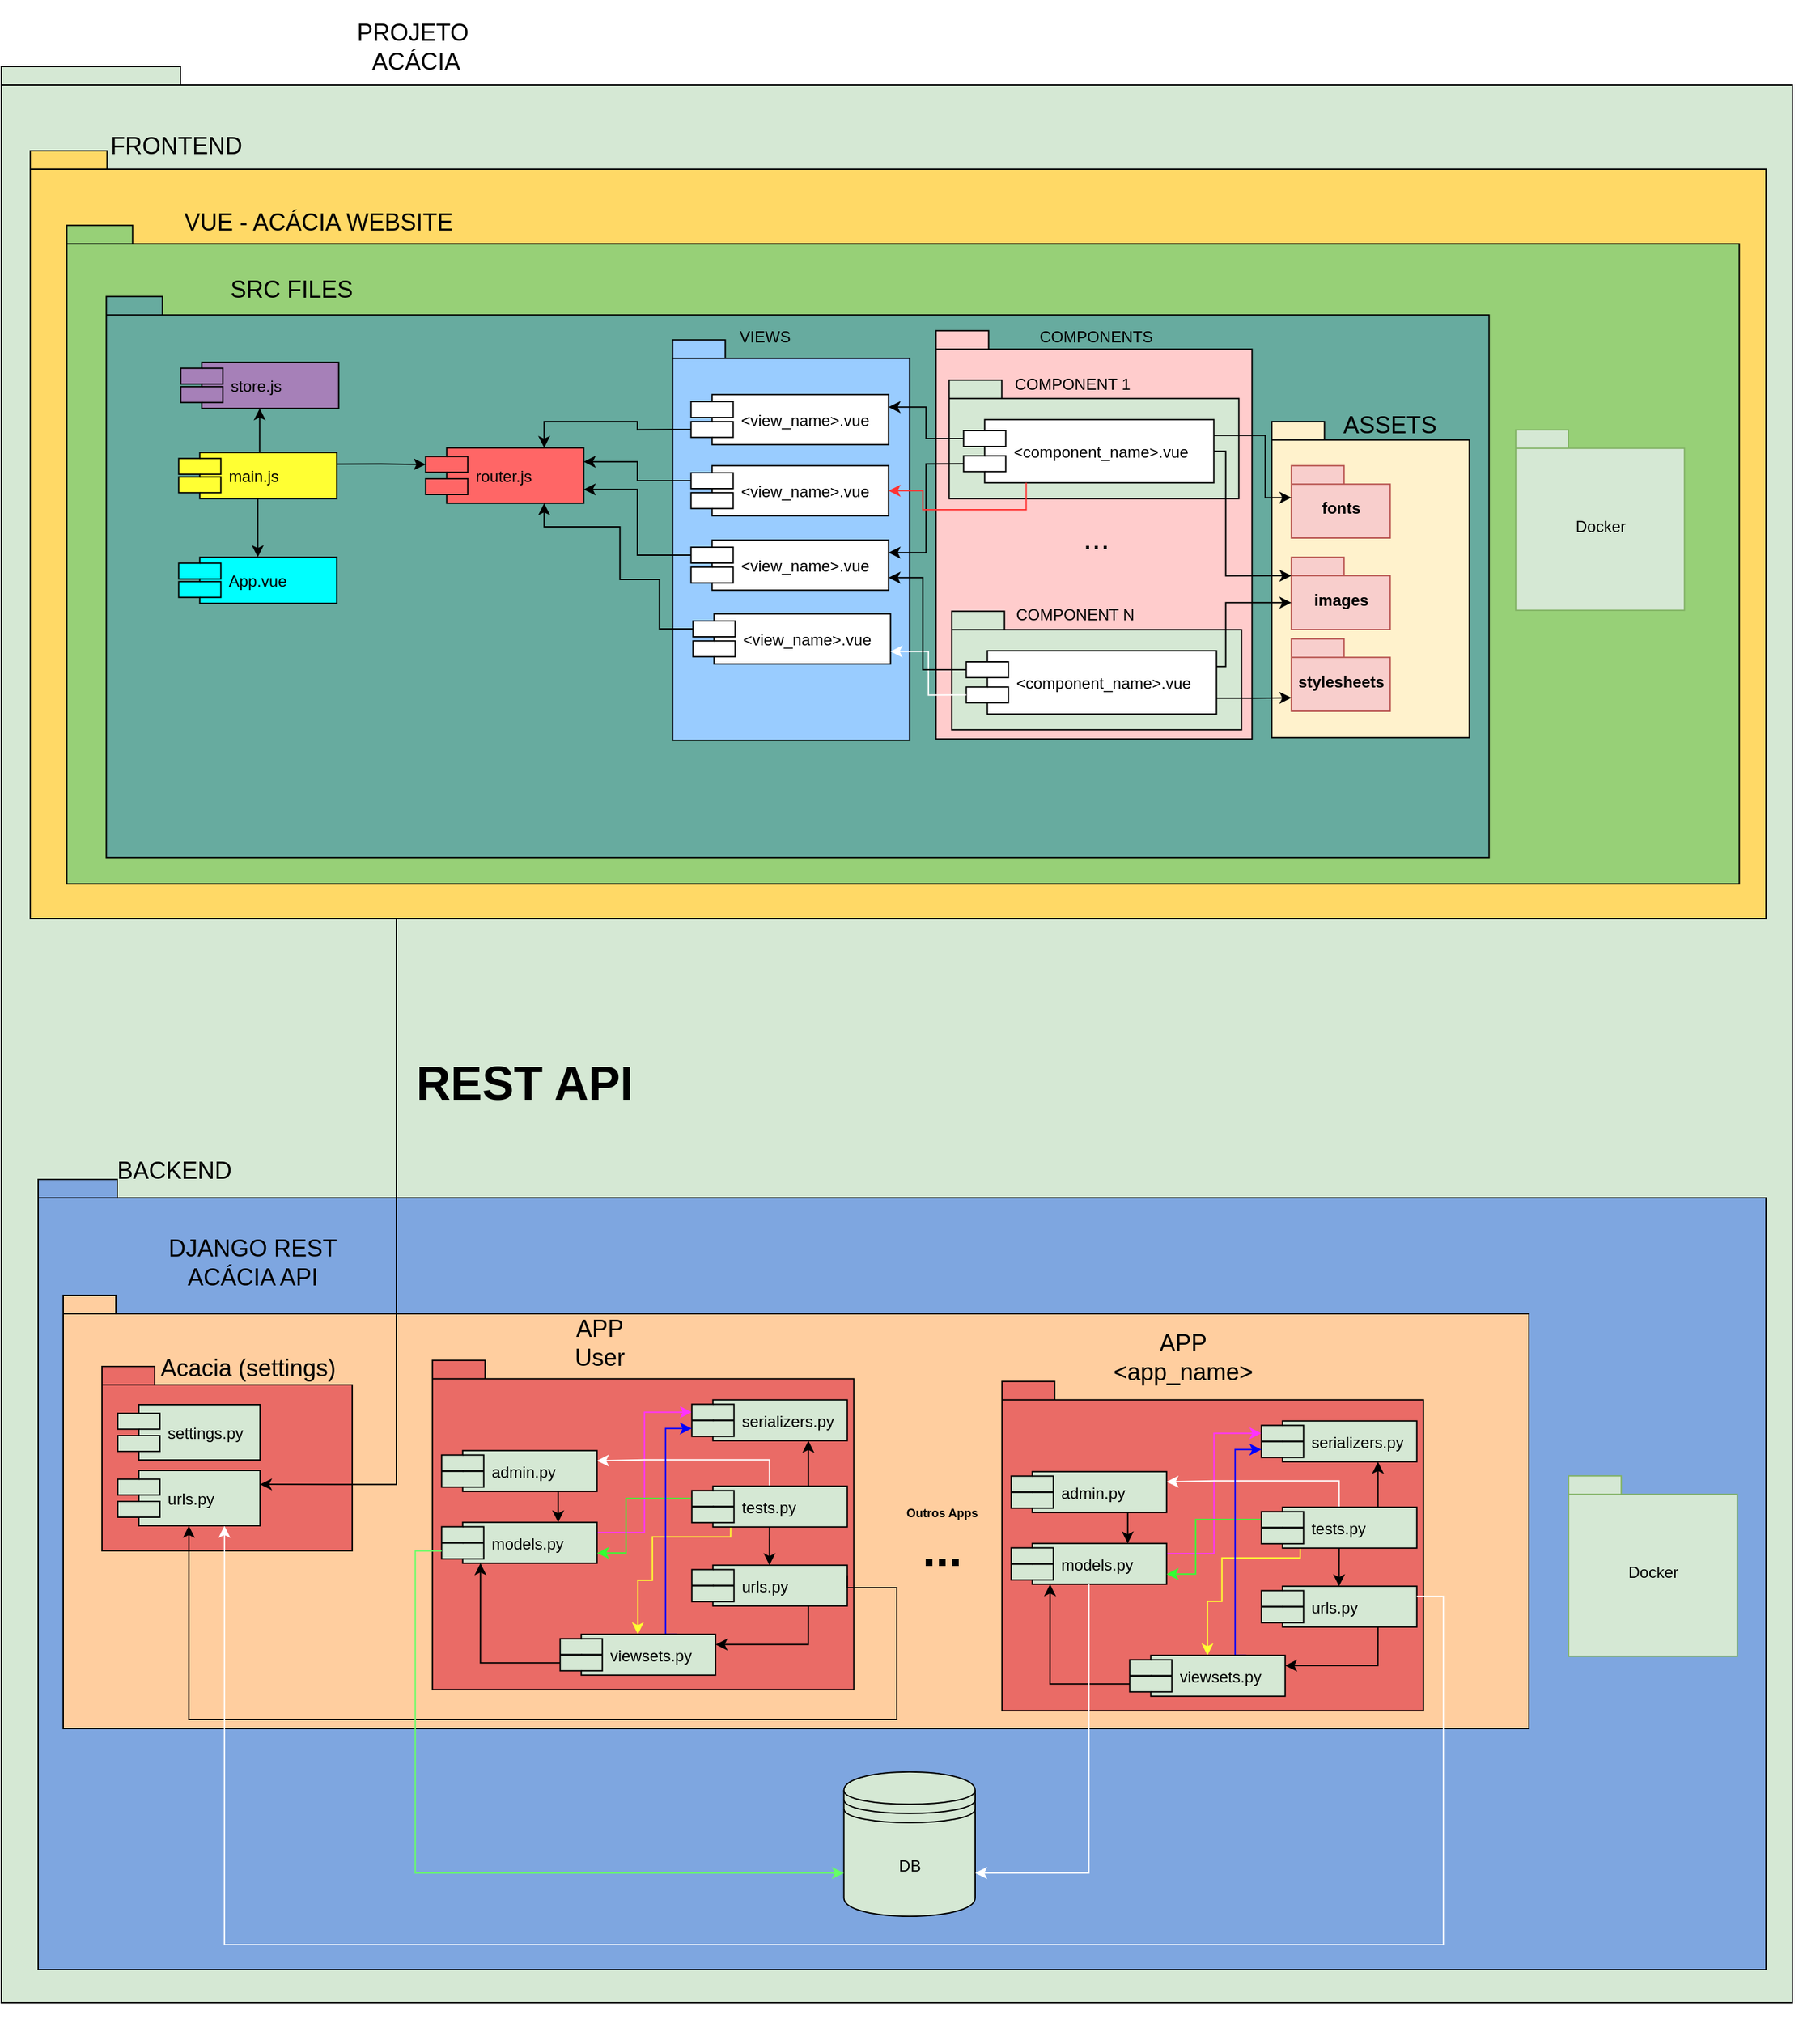 <mxfile version="12.0.0" type="device" pages="1"><diagram id="HRuJdJOdoBdJBZdYoGy8" name="Page-1"><mxGraphModel dx="2003" dy="2182" grid="1" gridSize="10" guides="1" tooltips="1" connect="1" arrows="1" fold="1" page="1" pageScale="1" pageWidth="827" pageHeight="1169" math="0" shadow="0"><root><mxCell id="0"/><mxCell id="1" parent="0"/><mxCell id="CIEPvlfKTb7pNAukQdLe-4" value="&lt;font style=&quot;font-size: 18px&quot;&gt;PROJETO&amp;nbsp;&lt;br&gt;ACÁCIA&lt;/font&gt;" style="text;html=1;strokeColor=none;fillColor=none;align=center;verticalAlign=middle;whiteSpace=wrap;rounded=0;" parent="1" vertex="1"><mxGeometry x="1220" y="-230" width="450" height="71" as="geometry"/></mxCell><mxCell id="tcmXhVxg-IFtvan1aEci-139" value="" style="group" vertex="1" connectable="0" parent="1"><mxGeometry x="1150" y="-170" width="1360" height="1475" as="geometry"/></mxCell><mxCell id="YQ7HklwUuAvBnjh6pDuX-89" value="" style="group" parent="tcmXhVxg-IFtvan1aEci-139" vertex="1" connectable="0"><mxGeometry x="-20" y="-14.5" width="1360" height="1475" as="geometry"/></mxCell><mxCell id="CIEPvlfKTb7pNAukQdLe-1" value="" style="shape=folder;fontStyle=1;spacingTop=10;tabWidth=40;tabHeight=14;tabPosition=left;html=1;fillColor=#D5E8D4;" parent="YQ7HklwUuAvBnjh6pDuX-89" vertex="1"><mxGeometry y="5" width="1360" height="1470" as="geometry"/></mxCell><mxCell id="mwDFwHri5cKOOOB_YLh0-17" value="" style="shape=folder;fontStyle=1;spacingTop=10;tabWidth=40;tabHeight=14;tabPosition=left;html=1;fillColor=#7EA6E0;" parent="YQ7HklwUuAvBnjh6pDuX-89" vertex="1"><mxGeometry x="28" y="850" width="1312" height="600" as="geometry"/></mxCell><mxCell id="mwDFwHri5cKOOOB_YLh0-10" value="" style="shape=folder;fontStyle=1;spacingTop=10;tabWidth=40;tabHeight=14;tabPosition=left;html=1;fillColor=#FFD966;" parent="YQ7HklwUuAvBnjh6pDuX-89" vertex="1"><mxGeometry x="22" y="69" width="1318" height="583" as="geometry"/></mxCell><mxCell id="mwDFwHri5cKOOOB_YLh0-9" value="" style="group" parent="YQ7HklwUuAvBnjh6pDuX-89" vertex="1" connectable="0"><mxGeometry x="89.727" y="125.567" width="1230" height="500" as="geometry"/></mxCell><mxCell id="CIEPvlfKTb7pNAukQdLe-59" value="" style="shape=folder;fontStyle=1;spacingTop=10;tabWidth=40;tabHeight=14;tabPosition=left;html=1;fillColor=#97D077;" parent="mwDFwHri5cKOOOB_YLh0-9" vertex="1"><mxGeometry x="-40" width="1270" height="500" as="geometry"/></mxCell><mxCell id="CIEPvlfKTb7pNAukQdLe-63" value="" style="shape=folder;fontStyle=1;spacingTop=10;tabWidth=40;tabHeight=14;tabPosition=left;html=1;fillColor=#67AB9F;" parent="mwDFwHri5cKOOOB_YLh0-9" vertex="1"><mxGeometry x="-10" y="54" width="1050" height="426" as="geometry"/></mxCell><mxCell id="Z3-U2TzRqPutX5vblG1g-6" value="&lt;span style=&quot;font-weight: 400&quot;&gt;Docker&lt;/span&gt;" style="shape=folder;fontStyle=1;spacingTop=10;tabWidth=40;tabHeight=14;tabPosition=left;html=1;strokeColor=#82b366;fillColor=#d5e8d4;" parent="mwDFwHri5cKOOOB_YLh0-9" vertex="1"><mxGeometry x="1060.217" y="155.257" width="128.182" height="137.082" as="geometry"/></mxCell><mxCell id="mwDFwHri5cKOOOB_YLh0-13" value="&lt;font style=&quot;font-size: 18px&quot;&gt;SRC FILES&lt;/font&gt;" style="text;html=1;resizable=0;points=[];autosize=1;align=left;verticalAlign=top;spacingTop=-4;" parent="mwDFwHri5cKOOOB_YLh0-9" vertex="1"><mxGeometry x="82.384" y="35.77" width="110" height="20" as="geometry"/></mxCell><mxCell id="tcmXhVxg-IFtvan1aEci-140" value="" style="group" vertex="1" connectable="0" parent="mwDFwHri5cKOOOB_YLh0-9"><mxGeometry x="875" y="138.77" width="150" height="250.23" as="geometry"/></mxCell><mxCell id="CIEPvlfKTb7pNAukQdLe-72" value="" style="shape=folder;fontStyle=1;spacingTop=10;tabWidth=40;tabHeight=14;tabPosition=left;html=1;fillColor=#FFF2CC;" parent="tcmXhVxg-IFtvan1aEci-140" vertex="1"><mxGeometry y="10.23" width="150" height="240" as="geometry"/></mxCell><mxCell id="tcmXhVxg-IFtvan1aEci-135" value="&lt;span style=&quot;font-size: 18px&quot;&gt;ASSETS&lt;/span&gt;" style="text;html=1;resizable=0;points=[];autosize=1;align=left;verticalAlign=top;spacingTop=-4;" vertex="1" parent="tcmXhVxg-IFtvan1aEci-140"><mxGeometry x="52.384" width="90" height="20" as="geometry"/></mxCell><mxCell id="tcmXhVxg-IFtvan1aEci-136" value="fonts" style="shape=folder;fontStyle=1;spacingTop=10;tabWidth=40;tabHeight=14;tabPosition=left;html=1;strokeColor=#b85450;fillColor=#f8cecc;" vertex="1" parent="tcmXhVxg-IFtvan1aEci-140"><mxGeometry x="14.894" y="43.816" width="75.01" height="54.833" as="geometry"/></mxCell><mxCell id="tcmXhVxg-IFtvan1aEci-137" value="images" style="shape=folder;fontStyle=1;spacingTop=10;tabWidth=40;tabHeight=14;tabPosition=left;html=1;strokeColor=#b85450;fillColor=#f8cecc;" vertex="1" parent="tcmXhVxg-IFtvan1aEci-140"><mxGeometry x="14.894" y="113.316" width="75.01" height="54.833" as="geometry"/></mxCell><mxCell id="tcmXhVxg-IFtvan1aEci-138" value="stylesheets" style="shape=folder;fontStyle=1;spacingTop=10;tabWidth=40;tabHeight=14;tabPosition=left;html=1;strokeColor=#b85450;fillColor=#f8cecc;" vertex="1" parent="tcmXhVxg-IFtvan1aEci-140"><mxGeometry x="14.894" y="175.316" width="75.01" height="54.833" as="geometry"/></mxCell><mxCell id="tcmXhVxg-IFtvan1aEci-149" value="" style="shape=folder;fontStyle=1;spacingTop=10;tabWidth=40;tabHeight=14;tabPosition=left;html=1;fillColor=#FFCCCC;" vertex="1" parent="mwDFwHri5cKOOOB_YLh0-9"><mxGeometry x="620" y="80" width="240" height="310" as="geometry"/></mxCell><mxCell id="tcmXhVxg-IFtvan1aEci-150" value="COMPONENTS" style="text;html=1;strokeColor=none;fillColor=none;align=center;verticalAlign=middle;whiteSpace=wrap;rounded=0;" vertex="1" parent="mwDFwHri5cKOOOB_YLh0-9"><mxGeometry x="698.5" y="75" width="87" height="20" as="geometry"/></mxCell><mxCell id="tcmXhVxg-IFtvan1aEci-158" value="" style="group" vertex="1" connectable="0" parent="mwDFwHri5cKOOOB_YLh0-9"><mxGeometry x="632" y="286" width="220" height="97" as="geometry"/></mxCell><mxCell id="tcmXhVxg-IFtvan1aEci-159" value="COMPONENT N" style="text;html=1;strokeColor=none;fillColor=none;align=center;verticalAlign=middle;whiteSpace=wrap;rounded=0;" vertex="1" parent="tcmXhVxg-IFtvan1aEci-158"><mxGeometry x="47" width="93" height="20" as="geometry"/></mxCell><mxCell id="tcmXhVxg-IFtvan1aEci-160" value="" style="group" vertex="1" connectable="0" parent="tcmXhVxg-IFtvan1aEci-158"><mxGeometry y="7" width="220" height="90" as="geometry"/></mxCell><mxCell id="tcmXhVxg-IFtvan1aEci-161" value="" style="shape=folder;fontStyle=1;spacingTop=10;tabWidth=40;tabHeight=14;tabPosition=left;html=1;fillColor=#D5E8D4;" vertex="1" parent="tcmXhVxg-IFtvan1aEci-160"><mxGeometry width="220" height="90" as="geometry"/></mxCell><mxCell id="tcmXhVxg-IFtvan1aEci-162" value="&lt;component_name&gt;.vue" style="shape=component;align=left;spacingLeft=36;" vertex="1" parent="tcmXhVxg-IFtvan1aEci-160"><mxGeometry x="11" y="30" width="190" height="48" as="geometry"/></mxCell><mxCell id="tcmXhVxg-IFtvan1aEci-259" value="&lt;span style=&quot;font-size: 24px&quot;&gt;...&lt;/span&gt;" style="text;html=1;strokeColor=none;fillColor=none;align=center;verticalAlign=middle;whiteSpace=wrap;rounded=0;" vertex="1" parent="mwDFwHri5cKOOOB_YLh0-9"><mxGeometry x="698.5" y="227.5" width="87" height="20" as="geometry"/></mxCell><mxCell id="tcmXhVxg-IFtvan1aEci-260" value="" style="group" vertex="1" connectable="0" parent="mwDFwHri5cKOOOB_YLh0-9"><mxGeometry x="630" y="110.5" width="220" height="97" as="geometry"/></mxCell><mxCell id="tcmXhVxg-IFtvan1aEci-157" value="" style="group" vertex="1" connectable="0" parent="tcmXhVxg-IFtvan1aEci-260"><mxGeometry width="220" height="97" as="geometry"/></mxCell><mxCell id="tcmXhVxg-IFtvan1aEci-154" value="COMPONENT 1" style="text;html=1;strokeColor=none;fillColor=none;align=center;verticalAlign=middle;whiteSpace=wrap;rounded=0;" vertex="1" parent="tcmXhVxg-IFtvan1aEci-157"><mxGeometry x="47" width="93" height="20" as="geometry"/></mxCell><mxCell id="tcmXhVxg-IFtvan1aEci-156" value="" style="group" vertex="1" connectable="0" parent="tcmXhVxg-IFtvan1aEci-157"><mxGeometry y="7" width="220" height="90" as="geometry"/></mxCell><mxCell id="tcmXhVxg-IFtvan1aEci-153" value="" style="shape=folder;fontStyle=1;spacingTop=10;tabWidth=40;tabHeight=14;tabPosition=left;html=1;fillColor=#D5E8D4;" vertex="1" parent="tcmXhVxg-IFtvan1aEci-156"><mxGeometry width="220" height="90" as="geometry"/></mxCell><mxCell id="tcmXhVxg-IFtvan1aEci-155" value="&lt;component_name&gt;.vue" style="shape=component;align=left;spacingLeft=36;" vertex="1" parent="tcmXhVxg-IFtvan1aEci-156"><mxGeometry x="11" y="30" width="190" height="48" as="geometry"/></mxCell><mxCell id="tcmXhVxg-IFtvan1aEci-263" value="" style="shape=folder;fontStyle=1;spacingTop=10;tabWidth=40;tabHeight=14;tabPosition=left;html=1;fillColor=#99CCFF;" vertex="1" parent="mwDFwHri5cKOOOB_YLh0-9"><mxGeometry x="420" y="87" width="180" height="304" as="geometry"/></mxCell><mxCell id="tcmXhVxg-IFtvan1aEci-264" value="VIEWS" style="text;html=1;strokeColor=none;fillColor=none;align=center;verticalAlign=middle;whiteSpace=wrap;rounded=0;" vertex="1" parent="mwDFwHri5cKOOOB_YLh0-9"><mxGeometry x="470.273" y="74.933" width="40" height="20" as="geometry"/></mxCell><mxCell id="tcmXhVxg-IFtvan1aEci-287" style="edgeStyle=orthogonalEdgeStyle;rounded=0;orthogonalLoop=1;jettySize=auto;html=1;exitX=0;exitY=0.7;exitDx=0;exitDy=0;entryX=0.75;entryY=0;entryDx=0;entryDy=0;strokeColor=#000000;fillColor=#FFFFFF;" edge="1" parent="mwDFwHri5cKOOOB_YLh0-9" source="tcmXhVxg-IFtvan1aEci-148" target="tcmXhVxg-IFtvan1aEci-286"><mxGeometry relative="1" as="geometry"/></mxCell><mxCell id="tcmXhVxg-IFtvan1aEci-148" value="&lt;view_name&gt;.vue" style="shape=component;align=left;spacingLeft=36;" vertex="1" parent="mwDFwHri5cKOOOB_YLh0-9"><mxGeometry x="434" y="128.5" width="150" height="38" as="geometry"/></mxCell><mxCell id="tcmXhVxg-IFtvan1aEci-288" style="edgeStyle=orthogonalEdgeStyle;rounded=0;orthogonalLoop=1;jettySize=auto;html=1;exitX=0;exitY=0.3;exitDx=0;exitDy=0;entryX=1;entryY=0.25;entryDx=0;entryDy=0;strokeColor=#000000;fillColor=#FFFFFF;" edge="1" parent="mwDFwHri5cKOOOB_YLh0-9" source="tcmXhVxg-IFtvan1aEci-266" target="tcmXhVxg-IFtvan1aEci-286"><mxGeometry relative="1" as="geometry"/></mxCell><mxCell id="tcmXhVxg-IFtvan1aEci-266" value="&lt;view_name&gt;.vue" style="shape=component;align=left;spacingLeft=36;" vertex="1" parent="mwDFwHri5cKOOOB_YLh0-9"><mxGeometry x="434" y="182.5" width="150" height="38" as="geometry"/></mxCell><mxCell id="tcmXhVxg-IFtvan1aEci-289" style="edgeStyle=orthogonalEdgeStyle;rounded=0;orthogonalLoop=1;jettySize=auto;html=1;exitX=0;exitY=0.3;exitDx=0;exitDy=0;entryX=1;entryY=0.75;entryDx=0;entryDy=0;strokeColor=#000000;fillColor=#FFFFFF;" edge="1" parent="mwDFwHri5cKOOOB_YLh0-9" source="tcmXhVxg-IFtvan1aEci-267" target="tcmXhVxg-IFtvan1aEci-286"><mxGeometry relative="1" as="geometry"/></mxCell><mxCell id="tcmXhVxg-IFtvan1aEci-267" value="&lt;view_name&gt;.vue" style="shape=component;align=left;spacingLeft=36;" vertex="1" parent="mwDFwHri5cKOOOB_YLh0-9"><mxGeometry x="434" y="239" width="150" height="38" as="geometry"/></mxCell><mxCell id="tcmXhVxg-IFtvan1aEci-290" style="edgeStyle=orthogonalEdgeStyle;rounded=0;orthogonalLoop=1;jettySize=auto;html=1;exitX=0;exitY=0.3;exitDx=0;exitDy=0;entryX=0.75;entryY=1;entryDx=0;entryDy=0;strokeColor=#000000;fillColor=#FFFFFF;" edge="1" parent="mwDFwHri5cKOOOB_YLh0-9" source="tcmXhVxg-IFtvan1aEci-268" target="tcmXhVxg-IFtvan1aEci-286"><mxGeometry relative="1" as="geometry"><Array as="points"><mxPoint x="410" y="307"/><mxPoint x="410" y="269"/><mxPoint x="380" y="269"/><mxPoint x="380" y="229"/><mxPoint x="323" y="229"/></Array></mxGeometry></mxCell><mxCell id="tcmXhVxg-IFtvan1aEci-268" value="&lt;view_name&gt;.vue" style="shape=component;align=left;spacingLeft=36;" vertex="1" parent="mwDFwHri5cKOOOB_YLh0-9"><mxGeometry x="435.5" y="295" width="150" height="38" as="geometry"/></mxCell><mxCell id="tcmXhVxg-IFtvan1aEci-269" style="edgeStyle=orthogonalEdgeStyle;rounded=0;orthogonalLoop=1;jettySize=auto;html=1;exitX=0;exitY=0.7;exitDx=0;exitDy=0;entryX=1;entryY=0.75;entryDx=0;entryDy=0;strokeColor=#FFFFFF;fillColor=#FFFFFF;" edge="1" parent="mwDFwHri5cKOOOB_YLh0-9" source="tcmXhVxg-IFtvan1aEci-162" target="tcmXhVxg-IFtvan1aEci-268"><mxGeometry relative="1" as="geometry"/></mxCell><mxCell id="tcmXhVxg-IFtvan1aEci-270" style="edgeStyle=orthogonalEdgeStyle;rounded=0;orthogonalLoop=1;jettySize=auto;html=1;exitX=0;exitY=0.3;exitDx=0;exitDy=0;entryX=1;entryY=0.75;entryDx=0;entryDy=0;strokeColor=#000000;fillColor=#FFFFFF;" edge="1" parent="mwDFwHri5cKOOOB_YLh0-9" source="tcmXhVxg-IFtvan1aEci-162" target="tcmXhVxg-IFtvan1aEci-267"><mxGeometry relative="1" as="geometry"><Array as="points"><mxPoint x="610" y="338"/><mxPoint x="610" y="267"/></Array></mxGeometry></mxCell><mxCell id="tcmXhVxg-IFtvan1aEci-271" style="edgeStyle=orthogonalEdgeStyle;rounded=0;orthogonalLoop=1;jettySize=auto;html=1;exitX=0;exitY=0.7;exitDx=0;exitDy=0;entryX=1;entryY=0.25;entryDx=0;entryDy=0;strokeColor=#000000;fillColor=#FFFFFF;" edge="1" parent="mwDFwHri5cKOOOB_YLh0-9" source="tcmXhVxg-IFtvan1aEci-155" target="tcmXhVxg-IFtvan1aEci-267"><mxGeometry relative="1" as="geometry"/></mxCell><mxCell id="tcmXhVxg-IFtvan1aEci-272" style="edgeStyle=orthogonalEdgeStyle;rounded=0;orthogonalLoop=1;jettySize=auto;html=1;exitX=0;exitY=0.3;exitDx=0;exitDy=0;entryX=1;entryY=0.25;entryDx=0;entryDy=0;strokeColor=#000000;fillColor=#FFFFFF;" edge="1" parent="mwDFwHri5cKOOOB_YLh0-9" source="tcmXhVxg-IFtvan1aEci-155" target="tcmXhVxg-IFtvan1aEci-148"><mxGeometry relative="1" as="geometry"/></mxCell><mxCell id="tcmXhVxg-IFtvan1aEci-273" style="edgeStyle=orthogonalEdgeStyle;rounded=0;orthogonalLoop=1;jettySize=auto;html=1;exitX=0.25;exitY=1;exitDx=0;exitDy=0;entryX=1;entryY=0.5;entryDx=0;entryDy=0;strokeColor=#FF3333;fillColor=#FFFFFF;" edge="1" parent="mwDFwHri5cKOOOB_YLh0-9" source="tcmXhVxg-IFtvan1aEci-155" target="tcmXhVxg-IFtvan1aEci-266"><mxGeometry relative="1" as="geometry"><Array as="points"><mxPoint x="689" y="216"/><mxPoint x="610" y="216"/><mxPoint x="610" y="202"/></Array></mxGeometry></mxCell><mxCell id="tcmXhVxg-IFtvan1aEci-286" value="router.js" style="shape=component;align=left;spacingLeft=36;fillColor=#FF6666;" vertex="1" parent="mwDFwHri5cKOOOB_YLh0-9"><mxGeometry x="232.5" y="169" width="120" height="42" as="geometry"/></mxCell><mxCell id="tcmXhVxg-IFtvan1aEci-294" style="edgeStyle=orthogonalEdgeStyle;rounded=0;orthogonalLoop=1;jettySize=auto;html=1;exitX=0.5;exitY=1;exitDx=0;exitDy=0;strokeColor=#000000;fillColor=#FFFFFF;" edge="1" parent="mwDFwHri5cKOOOB_YLh0-9" source="tcmXhVxg-IFtvan1aEci-292" target="tcmXhVxg-IFtvan1aEci-293"><mxGeometry relative="1" as="geometry"/></mxCell><mxCell id="tcmXhVxg-IFtvan1aEci-295" style="edgeStyle=orthogonalEdgeStyle;rounded=0;orthogonalLoop=1;jettySize=auto;html=1;exitX=1;exitY=0.25;exitDx=0;exitDy=0;entryX=0;entryY=0.3;entryDx=0;entryDy=0;strokeColor=#000000;fillColor=#FFFFFF;" edge="1" parent="mwDFwHri5cKOOOB_YLh0-9" source="tcmXhVxg-IFtvan1aEci-292" target="tcmXhVxg-IFtvan1aEci-286"><mxGeometry relative="1" as="geometry"/></mxCell><mxCell id="tcmXhVxg-IFtvan1aEci-297" style="edgeStyle=orthogonalEdgeStyle;rounded=0;orthogonalLoop=1;jettySize=auto;html=1;exitX=0.5;exitY=0;exitDx=0;exitDy=0;entryX=0.5;entryY=1;entryDx=0;entryDy=0;strokeColor=#000000;fillColor=#FFFFFF;" edge="1" parent="mwDFwHri5cKOOOB_YLh0-9" source="tcmXhVxg-IFtvan1aEci-292" target="tcmXhVxg-IFtvan1aEci-296"><mxGeometry relative="1" as="geometry"/></mxCell><mxCell id="tcmXhVxg-IFtvan1aEci-292" value="main.js" style="shape=component;align=left;spacingLeft=36;fillColor=#FFFF33;" vertex="1" parent="mwDFwHri5cKOOOB_YLh0-9"><mxGeometry x="45" y="172.5" width="120" height="35" as="geometry"/></mxCell><mxCell id="tcmXhVxg-IFtvan1aEci-293" value="App.vue" style="shape=component;align=left;spacingLeft=36;fillColor=#00FFFF;" vertex="1" parent="mwDFwHri5cKOOOB_YLh0-9"><mxGeometry x="45" y="252" width="120" height="35" as="geometry"/></mxCell><mxCell id="tcmXhVxg-IFtvan1aEci-296" value="store.js" style="shape=component;align=left;spacingLeft=36;fillColor=#A680B8;" vertex="1" parent="mwDFwHri5cKOOOB_YLh0-9"><mxGeometry x="46.5" y="104" width="120" height="35" as="geometry"/></mxCell><mxCell id="tcmXhVxg-IFtvan1aEci-298" style="edgeStyle=orthogonalEdgeStyle;rounded=0;orthogonalLoop=1;jettySize=auto;html=1;exitX=1;exitY=0.25;exitDx=0;exitDy=0;entryX=0;entryY=0;entryDx=0;entryDy=24.208;entryPerimeter=0;strokeColor=#000000;fillColor=#FFFFFF;" edge="1" parent="mwDFwHri5cKOOOB_YLh0-9" source="tcmXhVxg-IFtvan1aEci-155" target="tcmXhVxg-IFtvan1aEci-136"><mxGeometry relative="1" as="geometry"><Array as="points"><mxPoint x="870" y="160"/><mxPoint x="870" y="207"/></Array></mxGeometry></mxCell><mxCell id="tcmXhVxg-IFtvan1aEci-299" style="edgeStyle=orthogonalEdgeStyle;rounded=0;orthogonalLoop=1;jettySize=auto;html=1;exitX=1;exitY=0.5;exitDx=0;exitDy=0;entryX=0;entryY=0;entryDx=0;entryDy=14;entryPerimeter=0;strokeColor=#000000;fillColor=#FFFFFF;" edge="1" parent="mwDFwHri5cKOOOB_YLh0-9" source="tcmXhVxg-IFtvan1aEci-155" target="tcmXhVxg-IFtvan1aEci-137"><mxGeometry relative="1" as="geometry"><Array as="points"><mxPoint x="840" y="172"/><mxPoint x="840" y="266"/></Array></mxGeometry></mxCell><mxCell id="tcmXhVxg-IFtvan1aEci-300" style="edgeStyle=orthogonalEdgeStyle;rounded=0;orthogonalLoop=1;jettySize=auto;html=1;exitX=1;exitY=0.75;exitDx=0;exitDy=0;entryX=0;entryY=0;entryDx=0;entryDy=44.625;entryPerimeter=0;strokeColor=#000000;fillColor=#FFFFFF;" edge="1" parent="mwDFwHri5cKOOOB_YLh0-9" source="tcmXhVxg-IFtvan1aEci-162" target="tcmXhVxg-IFtvan1aEci-138"><mxGeometry relative="1" as="geometry"/></mxCell><mxCell id="tcmXhVxg-IFtvan1aEci-301" style="edgeStyle=orthogonalEdgeStyle;rounded=0;orthogonalLoop=1;jettySize=auto;html=1;exitX=1;exitY=0.25;exitDx=0;exitDy=0;entryX=0;entryY=0;entryDx=0;entryDy=34.416;entryPerimeter=0;strokeColor=#000000;fillColor=#FFFFFF;" edge="1" parent="mwDFwHri5cKOOOB_YLh0-9" source="tcmXhVxg-IFtvan1aEci-162" target="tcmXhVxg-IFtvan1aEci-137"><mxGeometry relative="1" as="geometry"><Array as="points"><mxPoint x="840" y="335"/><mxPoint x="840" y="286"/></Array></mxGeometry></mxCell><mxCell id="mwDFwHri5cKOOOB_YLh0-11" value="&lt;font style=&quot;font-size: 18px&quot;&gt;FRONTEND&lt;/font&gt;" style="text;html=1;resizable=0;points=[];autosize=1;align=left;verticalAlign=top;spacingTop=-4;" parent="YQ7HklwUuAvBnjh6pDuX-89" vertex="1"><mxGeometry x="81.177" y="52.091" width="120" height="20" as="geometry"/></mxCell><mxCell id="mwDFwHri5cKOOOB_YLh0-12" value="&lt;font style=&quot;font-size: 18px&quot;&gt;VUE - ACÁCIA WEBSITE&lt;/font&gt;" style="text;html=1;resizable=0;points=[];autosize=1;align=left;verticalAlign=top;spacingTop=-4;" parent="YQ7HklwUuAvBnjh6pDuX-89" vertex="1"><mxGeometry x="136.929" y="110.182" width="220" height="20" as="geometry"/></mxCell><mxCell id="mwDFwHri5cKOOOB_YLh0-18" value="&lt;font style=&quot;font-size: 18px&quot;&gt;BACKEND&lt;/font&gt;" style="text;html=1;strokeColor=none;fillColor=none;align=center;verticalAlign=middle;whiteSpace=wrap;rounded=0;" parent="YQ7HklwUuAvBnjh6pDuX-89" vertex="1"><mxGeometry x="72" y="836" width="119" height="14" as="geometry"/></mxCell><mxCell id="CIEPvlfKTb7pNAukQdLe-5" value="" style="shape=folder;fontStyle=1;spacingTop=10;tabWidth=40;tabHeight=14;tabPosition=left;html=1;fillColor=#FFCE9F;" parent="YQ7HklwUuAvBnjh6pDuX-89" vertex="1"><mxGeometry x="47" y="938" width="1113" height="329" as="geometry"/></mxCell><mxCell id="mwDFwHri5cKOOOB_YLh0-35" value="&lt;span style=&quot;font-weight: 400&quot;&gt;Docker&lt;/span&gt;" style="shape=folder;fontStyle=1;spacingTop=10;tabWidth=40;tabHeight=14;tabPosition=left;html=1;strokeColor=#82b366;fillColor=#d5e8d4;" parent="YQ7HklwUuAvBnjh6pDuX-89" vertex="1"><mxGeometry x="1190.091" y="1075.097" width="128.182" height="137.082" as="geometry"/></mxCell><mxCell id="mwDFwHri5cKOOOB_YLh0-36" value="&lt;font style=&quot;font-size: 18px&quot;&gt;DJANGO REST&lt;br&gt;ACÁCIA API&lt;/font&gt;" style="text;html=1;strokeColor=none;fillColor=none;align=center;verticalAlign=middle;whiteSpace=wrap;rounded=0;" parent="YQ7HklwUuAvBnjh6pDuX-89" vertex="1"><mxGeometry x="118" y="902" width="146" height="23" as="geometry"/></mxCell><mxCell id="mwDFwHri5cKOOOB_YLh0-49" value="&lt;font&gt;&lt;b&gt;&lt;font style=&quot;font-size: 9px&quot;&gt;Outros Apps&lt;br&gt;&lt;/font&gt;&lt;span style=&quot;font-size: 36px&quot;&gt;...&lt;/span&gt;&lt;/b&gt;&lt;/font&gt;" style="text;html=1;resizable=0;points=[];autosize=1;align=center;verticalAlign=top;spacingTop=-4;" parent="YQ7HklwUuAvBnjh6pDuX-89" vertex="1"><mxGeometry x="679.455" y="1092.1" width="70" height="40" as="geometry"/></mxCell><mxCell id="mwDFwHri5cKOOOB_YLh0-62" value="DB" style="shape=datastore;whiteSpace=wrap;html=1;fillColor=#D5E8D4;" parent="YQ7HklwUuAvBnjh6pDuX-89" vertex="1"><mxGeometry x="639.798" y="1299.857" width="99.697" height="109.665" as="geometry"/></mxCell><mxCell id="YQ7HklwUuAvBnjh6pDuX-64" value="" style="group" parent="YQ7HklwUuAvBnjh6pDuX-89" vertex="1" connectable="0"><mxGeometry x="76.434" y="982.054" width="279.152" height="237.974" as="geometry"/></mxCell><mxCell id="YQ7HklwUuAvBnjh6pDuX-40" value="" style="shape=folder;fontStyle=1;spacingTop=10;tabWidth=40;tabHeight=14;tabPosition=left;html=1;fillColor=#EA6B66;" parent="YQ7HklwUuAvBnjh6pDuX-64" vertex="1"><mxGeometry y="10" width="190" height="140" as="geometry"/></mxCell><mxCell id="YQ7HklwUuAvBnjh6pDuX-46" value="settings.py" style="shape=component;align=left;spacingLeft=36;fillColor=#D5E8D4;" parent="YQ7HklwUuAvBnjh6pDuX-64" vertex="1"><mxGeometry x="12" y="39" width="108" height="42" as="geometry"/></mxCell><mxCell id="tcmXhVxg-IFtvan1aEci-64" value="urls.py" style="shape=component;align=left;spacingLeft=36;fillColor=#D5E8D4;" vertex="1" parent="YQ7HklwUuAvBnjh6pDuX-64"><mxGeometry x="12" y="89" width="108" height="42" as="geometry"/></mxCell><mxCell id="YQ7HklwUuAvBnjh6pDuX-41" value="&lt;span style=&quot;font-size: 18px&quot;&gt;Acacia (settings)&lt;/span&gt;" style="text;html=1;strokeColor=none;fillColor=none;align=center;verticalAlign=middle;whiteSpace=wrap;rounded=0;" parent="YQ7HklwUuAvBnjh6pDuX-89" vertex="1"><mxGeometry x="110.434" y="986.554" width="155" height="14" as="geometry"/></mxCell><mxCell id="tcmXhVxg-IFtvan1aEci-68" value="" style="group" vertex="1" connectable="0" parent="YQ7HklwUuAvBnjh6pDuX-89"><mxGeometry x="327.338" y="977.392" width="320" height="260" as="geometry"/></mxCell><mxCell id="tcmXhVxg-IFtvan1aEci-69" value="" style="shape=folder;fontStyle=1;spacingTop=10;tabWidth=40;tabHeight=14;tabPosition=left;html=1;fillColor=#EA6B66;" vertex="1" parent="tcmXhVxg-IFtvan1aEci-68"><mxGeometry y="10" width="320" height="250" as="geometry"/></mxCell><mxCell id="tcmXhVxg-IFtvan1aEci-70" value="&lt;font style=&quot;font-size: 18px&quot;&gt;APP &lt;br&gt;User&lt;/font&gt;" style="text;html=1;strokeColor=none;fillColor=none;align=center;verticalAlign=middle;whiteSpace=wrap;rounded=0;" vertex="1" parent="tcmXhVxg-IFtvan1aEci-68"><mxGeometry x="55" y="-20" width="145" height="34" as="geometry"/></mxCell><mxCell id="tcmXhVxg-IFtvan1aEci-101" style="edgeStyle=orthogonalEdgeStyle;rounded=0;orthogonalLoop=1;jettySize=auto;html=1;exitX=0.75;exitY=1;exitDx=0;exitDy=0;entryX=0.75;entryY=0;entryDx=0;entryDy=0;" edge="1" parent="tcmXhVxg-IFtvan1aEci-68" source="tcmXhVxg-IFtvan1aEci-88" target="tcmXhVxg-IFtvan1aEci-89"><mxGeometry relative="1" as="geometry"/></mxCell><mxCell id="tcmXhVxg-IFtvan1aEci-88" value="admin.py" style="shape=component;align=left;spacingLeft=36;fillColor=#D5E8D4;" vertex="1" parent="tcmXhVxg-IFtvan1aEci-68"><mxGeometry x="7" y="78.5" width="118" height="31" as="geometry"/></mxCell><mxCell id="tcmXhVxg-IFtvan1aEci-98" style="edgeStyle=orthogonalEdgeStyle;rounded=0;orthogonalLoop=1;jettySize=auto;html=1;exitX=1;exitY=0.25;exitDx=0;exitDy=0;entryX=0;entryY=0.3;entryDx=0;entryDy=0;strokeColor=#FF33FF;" edge="1" parent="tcmXhVxg-IFtvan1aEci-68" source="tcmXhVxg-IFtvan1aEci-89" target="tcmXhVxg-IFtvan1aEci-90"><mxGeometry relative="1" as="geometry"/></mxCell><mxCell id="tcmXhVxg-IFtvan1aEci-89" value="models.py" style="shape=component;align=left;spacingLeft=36;fillColor=#D5E8D4;" vertex="1" parent="tcmXhVxg-IFtvan1aEci-68"><mxGeometry x="7" y="133" width="118" height="31" as="geometry"/></mxCell><mxCell id="tcmXhVxg-IFtvan1aEci-90" value="serializers.py" style="shape=component;align=left;spacingLeft=36;fillColor=#D5E8D4;" vertex="1" parent="tcmXhVxg-IFtvan1aEci-68"><mxGeometry x="197" y="40" width="118" height="31" as="geometry"/></mxCell><mxCell id="tcmXhVxg-IFtvan1aEci-102" style="edgeStyle=orthogonalEdgeStyle;rounded=0;orthogonalLoop=1;jettySize=auto;html=1;exitX=0.5;exitY=1;exitDx=0;exitDy=0;" edge="1" parent="tcmXhVxg-IFtvan1aEci-68" source="tcmXhVxg-IFtvan1aEci-93" target="tcmXhVxg-IFtvan1aEci-94"><mxGeometry relative="1" as="geometry"/></mxCell><mxCell id="tcmXhVxg-IFtvan1aEci-103" style="edgeStyle=orthogonalEdgeStyle;rounded=0;orthogonalLoop=1;jettySize=auto;html=1;exitX=0.75;exitY=0;exitDx=0;exitDy=0;entryX=0.75;entryY=1;entryDx=0;entryDy=0;" edge="1" parent="tcmXhVxg-IFtvan1aEci-68" source="tcmXhVxg-IFtvan1aEci-93" target="tcmXhVxg-IFtvan1aEci-90"><mxGeometry relative="1" as="geometry"/></mxCell><mxCell id="tcmXhVxg-IFtvan1aEci-104" style="edgeStyle=orthogonalEdgeStyle;rounded=0;orthogonalLoop=1;jettySize=auto;html=1;exitX=0.5;exitY=0;exitDx=0;exitDy=0;entryX=1;entryY=0.25;entryDx=0;entryDy=0;strokeColor=#FFFFFF;" edge="1" parent="tcmXhVxg-IFtvan1aEci-68" source="tcmXhVxg-IFtvan1aEci-93" target="tcmXhVxg-IFtvan1aEci-88"><mxGeometry relative="1" as="geometry"/></mxCell><mxCell id="tcmXhVxg-IFtvan1aEci-105" style="edgeStyle=orthogonalEdgeStyle;rounded=0;orthogonalLoop=1;jettySize=auto;html=1;exitX=0.25;exitY=1;exitDx=0;exitDy=0;strokeColor=#FFFF33;" edge="1" parent="tcmXhVxg-IFtvan1aEci-68" source="tcmXhVxg-IFtvan1aEci-93" target="tcmXhVxg-IFtvan1aEci-95"><mxGeometry relative="1" as="geometry"><Array as="points"><mxPoint x="227" y="144"/><mxPoint x="167" y="144"/><mxPoint x="167" y="177"/><mxPoint x="156" y="177"/></Array></mxGeometry></mxCell><mxCell id="tcmXhVxg-IFtvan1aEci-106" style="edgeStyle=orthogonalEdgeStyle;rounded=0;orthogonalLoop=1;jettySize=auto;html=1;exitX=0;exitY=0.3;exitDx=0;exitDy=0;entryX=1;entryY=0.75;entryDx=0;entryDy=0;fillColor=#97D077;strokeColor=#33FF33;" edge="1" parent="tcmXhVxg-IFtvan1aEci-68" source="tcmXhVxg-IFtvan1aEci-93" target="tcmXhVxg-IFtvan1aEci-89"><mxGeometry relative="1" as="geometry"><Array as="points"><mxPoint x="147" y="115"/><mxPoint x="147" y="156"/></Array></mxGeometry></mxCell><mxCell id="tcmXhVxg-IFtvan1aEci-93" value="tests.py" style="shape=component;align=left;spacingLeft=36;fillColor=#D5E8D4;" vertex="1" parent="tcmXhVxg-IFtvan1aEci-68"><mxGeometry x="197" y="105.5" width="118" height="31" as="geometry"/></mxCell><mxCell id="tcmXhVxg-IFtvan1aEci-97" style="edgeStyle=orthogonalEdgeStyle;rounded=0;orthogonalLoop=1;jettySize=auto;html=1;exitX=0.75;exitY=1;exitDx=0;exitDy=0;entryX=1;entryY=0.25;entryDx=0;entryDy=0;" edge="1" parent="tcmXhVxg-IFtvan1aEci-68" source="tcmXhVxg-IFtvan1aEci-94" target="tcmXhVxg-IFtvan1aEci-95"><mxGeometry relative="1" as="geometry"/></mxCell><mxCell id="tcmXhVxg-IFtvan1aEci-94" value="urls.py" style="shape=component;align=left;spacingLeft=36;fillColor=#D5E8D4;" vertex="1" parent="tcmXhVxg-IFtvan1aEci-68"><mxGeometry x="197" y="165.5" width="118" height="31" as="geometry"/></mxCell><mxCell id="tcmXhVxg-IFtvan1aEci-99" style="edgeStyle=orthogonalEdgeStyle;rounded=0;orthogonalLoop=1;jettySize=auto;html=1;exitX=0;exitY=0.7;exitDx=0;exitDy=0;entryX=0.25;entryY=1;entryDx=0;entryDy=0;" edge="1" parent="tcmXhVxg-IFtvan1aEci-68" source="tcmXhVxg-IFtvan1aEci-95" target="tcmXhVxg-IFtvan1aEci-89"><mxGeometry relative="1" as="geometry"/></mxCell><mxCell id="tcmXhVxg-IFtvan1aEci-100" style="edgeStyle=orthogonalEdgeStyle;rounded=0;orthogonalLoop=1;jettySize=auto;html=1;exitX=0.75;exitY=0;exitDx=0;exitDy=0;entryX=0;entryY=0.7;entryDx=0;entryDy=0;strokeColor=#0000FF;" edge="1" parent="tcmXhVxg-IFtvan1aEci-68" source="tcmXhVxg-IFtvan1aEci-95" target="tcmXhVxg-IFtvan1aEci-90"><mxGeometry relative="1" as="geometry"><Array as="points"><mxPoint x="177" y="218"/><mxPoint x="177" y="62"/></Array></mxGeometry></mxCell><mxCell id="tcmXhVxg-IFtvan1aEci-95" value="viewsets.py" style="shape=component;align=left;spacingLeft=36;fillColor=#D5E8D4;" vertex="1" parent="tcmXhVxg-IFtvan1aEci-68"><mxGeometry x="97" y="218" width="118" height="31" as="geometry"/></mxCell><mxCell id="tcmXhVxg-IFtvan1aEci-96" style="edgeStyle=orthogonalEdgeStyle;rounded=0;orthogonalLoop=1;jettySize=auto;html=1;exitX=1;exitY=0.25;exitDx=0;exitDy=0;entryX=0.5;entryY=1;entryDx=0;entryDy=0;" edge="1" parent="YQ7HklwUuAvBnjh6pDuX-89" source="tcmXhVxg-IFtvan1aEci-94" target="tcmXhVxg-IFtvan1aEci-64"><mxGeometry relative="1" as="geometry"><Array as="points"><mxPoint x="642" y="1160"/><mxPoint x="680" y="1160"/><mxPoint x="680" y="1260"/><mxPoint x="142" y="1260"/></Array></mxGeometry></mxCell><mxCell id="tcmXhVxg-IFtvan1aEci-108" style="edgeStyle=orthogonalEdgeStyle;rounded=0;orthogonalLoop=1;jettySize=auto;html=1;exitX=0;exitY=0.7;exitDx=0;exitDy=0;entryX=0;entryY=0.7;entryDx=0;entryDy=0;strokeColor=#66FF66;fillColor=#97D077;" edge="1" parent="YQ7HklwUuAvBnjh6pDuX-89" source="tcmXhVxg-IFtvan1aEci-89" target="mwDFwHri5cKOOOB_YLh0-62"><mxGeometry relative="1" as="geometry"/></mxCell><mxCell id="tcmXhVxg-IFtvan1aEci-109" value="&lt;b&gt;&lt;font style=&quot;font-size: 36px&quot;&gt;REST API&lt;/font&gt;&lt;/b&gt;" style="text;html=1;resizable=0;points=[];autosize=1;align=center;verticalAlign=top;spacingTop=-4;" vertex="1" parent="YQ7HklwUuAvBnjh6pDuX-89"><mxGeometry x="307.455" y="752.1" width="180" height="20" as="geometry"/></mxCell><mxCell id="tcmXhVxg-IFtvan1aEci-113" value="" style="group" vertex="1" connectable="0" parent="YQ7HklwUuAvBnjh6pDuX-89"><mxGeometry x="759.838" y="993.392" width="320" height="260" as="geometry"/></mxCell><mxCell id="tcmXhVxg-IFtvan1aEci-114" value="" style="shape=folder;fontStyle=1;spacingTop=10;tabWidth=40;tabHeight=14;tabPosition=left;html=1;fillColor=#EA6B66;" vertex="1" parent="tcmXhVxg-IFtvan1aEci-113"><mxGeometry y="10" width="320" height="250" as="geometry"/></mxCell><mxCell id="tcmXhVxg-IFtvan1aEci-115" value="&lt;font style=&quot;font-size: 18px&quot;&gt;APP &lt;br&gt;&amp;lt;app_name&amp;gt;&lt;/font&gt;" style="text;html=1;strokeColor=none;fillColor=none;align=center;verticalAlign=middle;whiteSpace=wrap;rounded=0;" vertex="1" parent="tcmXhVxg-IFtvan1aEci-113"><mxGeometry x="55" y="-30" width="165" height="44" as="geometry"/></mxCell><mxCell id="tcmXhVxg-IFtvan1aEci-116" style="edgeStyle=orthogonalEdgeStyle;rounded=0;orthogonalLoop=1;jettySize=auto;html=1;exitX=0.75;exitY=1;exitDx=0;exitDy=0;entryX=0.75;entryY=0;entryDx=0;entryDy=0;" edge="1" parent="tcmXhVxg-IFtvan1aEci-113" source="tcmXhVxg-IFtvan1aEci-117" target="tcmXhVxg-IFtvan1aEci-119"><mxGeometry relative="1" as="geometry"/></mxCell><mxCell id="tcmXhVxg-IFtvan1aEci-117" value="admin.py" style="shape=component;align=left;spacingLeft=36;fillColor=#D5E8D4;" vertex="1" parent="tcmXhVxg-IFtvan1aEci-113"><mxGeometry x="7" y="78.5" width="118" height="31" as="geometry"/></mxCell><mxCell id="tcmXhVxg-IFtvan1aEci-118" style="edgeStyle=orthogonalEdgeStyle;rounded=0;orthogonalLoop=1;jettySize=auto;html=1;exitX=1;exitY=0.25;exitDx=0;exitDy=0;entryX=0;entryY=0.3;entryDx=0;entryDy=0;strokeColor=#FF33FF;" edge="1" parent="tcmXhVxg-IFtvan1aEci-113" source="tcmXhVxg-IFtvan1aEci-119" target="tcmXhVxg-IFtvan1aEci-120"><mxGeometry relative="1" as="geometry"/></mxCell><mxCell id="tcmXhVxg-IFtvan1aEci-119" value="models.py" style="shape=component;align=left;spacingLeft=36;fillColor=#D5E8D4;" vertex="1" parent="tcmXhVxg-IFtvan1aEci-113"><mxGeometry x="7" y="133" width="118" height="31" as="geometry"/></mxCell><mxCell id="tcmXhVxg-IFtvan1aEci-120" value="serializers.py" style="shape=component;align=left;spacingLeft=36;fillColor=#D5E8D4;" vertex="1" parent="tcmXhVxg-IFtvan1aEci-113"><mxGeometry x="197" y="40" width="118" height="31" as="geometry"/></mxCell><mxCell id="tcmXhVxg-IFtvan1aEci-121" style="edgeStyle=orthogonalEdgeStyle;rounded=0;orthogonalLoop=1;jettySize=auto;html=1;exitX=0.5;exitY=1;exitDx=0;exitDy=0;" edge="1" parent="tcmXhVxg-IFtvan1aEci-113" source="tcmXhVxg-IFtvan1aEci-126" target="tcmXhVxg-IFtvan1aEci-128"><mxGeometry relative="1" as="geometry"/></mxCell><mxCell id="tcmXhVxg-IFtvan1aEci-122" style="edgeStyle=orthogonalEdgeStyle;rounded=0;orthogonalLoop=1;jettySize=auto;html=1;exitX=0.75;exitY=0;exitDx=0;exitDy=0;entryX=0.75;entryY=1;entryDx=0;entryDy=0;" edge="1" parent="tcmXhVxg-IFtvan1aEci-113" source="tcmXhVxg-IFtvan1aEci-126" target="tcmXhVxg-IFtvan1aEci-120"><mxGeometry relative="1" as="geometry"/></mxCell><mxCell id="tcmXhVxg-IFtvan1aEci-123" style="edgeStyle=orthogonalEdgeStyle;rounded=0;orthogonalLoop=1;jettySize=auto;html=1;exitX=0.5;exitY=0;exitDx=0;exitDy=0;entryX=1;entryY=0.25;entryDx=0;entryDy=0;strokeColor=#FFFFFF;" edge="1" parent="tcmXhVxg-IFtvan1aEci-113" source="tcmXhVxg-IFtvan1aEci-126" target="tcmXhVxg-IFtvan1aEci-117"><mxGeometry relative="1" as="geometry"/></mxCell><mxCell id="tcmXhVxg-IFtvan1aEci-124" style="edgeStyle=orthogonalEdgeStyle;rounded=0;orthogonalLoop=1;jettySize=auto;html=1;exitX=0.25;exitY=1;exitDx=0;exitDy=0;strokeColor=#FFFF33;" edge="1" parent="tcmXhVxg-IFtvan1aEci-113" source="tcmXhVxg-IFtvan1aEci-126" target="tcmXhVxg-IFtvan1aEci-131"><mxGeometry relative="1" as="geometry"><Array as="points"><mxPoint x="227" y="144"/><mxPoint x="167" y="144"/><mxPoint x="167" y="177"/><mxPoint x="156" y="177"/></Array></mxGeometry></mxCell><mxCell id="tcmXhVxg-IFtvan1aEci-125" style="edgeStyle=orthogonalEdgeStyle;rounded=0;orthogonalLoop=1;jettySize=auto;html=1;exitX=0;exitY=0.3;exitDx=0;exitDy=0;entryX=1;entryY=0.75;entryDx=0;entryDy=0;fillColor=#97D077;strokeColor=#33FF33;" edge="1" parent="tcmXhVxg-IFtvan1aEci-113" source="tcmXhVxg-IFtvan1aEci-126" target="tcmXhVxg-IFtvan1aEci-119"><mxGeometry relative="1" as="geometry"><Array as="points"><mxPoint x="147" y="115"/><mxPoint x="147" y="156"/></Array></mxGeometry></mxCell><mxCell id="tcmXhVxg-IFtvan1aEci-126" value="tests.py" style="shape=component;align=left;spacingLeft=36;fillColor=#D5E8D4;" vertex="1" parent="tcmXhVxg-IFtvan1aEci-113"><mxGeometry x="197" y="105.5" width="118" height="31" as="geometry"/></mxCell><mxCell id="tcmXhVxg-IFtvan1aEci-127" style="edgeStyle=orthogonalEdgeStyle;rounded=0;orthogonalLoop=1;jettySize=auto;html=1;exitX=0.75;exitY=1;exitDx=0;exitDy=0;entryX=1;entryY=0.25;entryDx=0;entryDy=0;" edge="1" parent="tcmXhVxg-IFtvan1aEci-113" source="tcmXhVxg-IFtvan1aEci-128" target="tcmXhVxg-IFtvan1aEci-131"><mxGeometry relative="1" as="geometry"/></mxCell><mxCell id="tcmXhVxg-IFtvan1aEci-128" value="urls.py" style="shape=component;align=left;spacingLeft=36;fillColor=#D5E8D4;" vertex="1" parent="tcmXhVxg-IFtvan1aEci-113"><mxGeometry x="197" y="165.5" width="118" height="31" as="geometry"/></mxCell><mxCell id="tcmXhVxg-IFtvan1aEci-129" style="edgeStyle=orthogonalEdgeStyle;rounded=0;orthogonalLoop=1;jettySize=auto;html=1;exitX=0;exitY=0.7;exitDx=0;exitDy=0;entryX=0.25;entryY=1;entryDx=0;entryDy=0;" edge="1" parent="tcmXhVxg-IFtvan1aEci-113" source="tcmXhVxg-IFtvan1aEci-131" target="tcmXhVxg-IFtvan1aEci-119"><mxGeometry relative="1" as="geometry"/></mxCell><mxCell id="tcmXhVxg-IFtvan1aEci-130" style="edgeStyle=orthogonalEdgeStyle;rounded=0;orthogonalLoop=1;jettySize=auto;html=1;exitX=0.75;exitY=0;exitDx=0;exitDy=0;entryX=0;entryY=0.7;entryDx=0;entryDy=0;strokeColor=#0000FF;" edge="1" parent="tcmXhVxg-IFtvan1aEci-113" source="tcmXhVxg-IFtvan1aEci-131" target="tcmXhVxg-IFtvan1aEci-120"><mxGeometry relative="1" as="geometry"><Array as="points"><mxPoint x="177" y="218"/><mxPoint x="177" y="62"/></Array></mxGeometry></mxCell><mxCell id="tcmXhVxg-IFtvan1aEci-131" value="viewsets.py" style="shape=component;align=left;spacingLeft=36;fillColor=#D5E8D4;" vertex="1" parent="tcmXhVxg-IFtvan1aEci-113"><mxGeometry x="97" y="218" width="118" height="31" as="geometry"/></mxCell><mxCell id="tcmXhVxg-IFtvan1aEci-132" style="edgeStyle=orthogonalEdgeStyle;rounded=0;orthogonalLoop=1;jettySize=auto;html=1;exitX=1;exitY=0.25;exitDx=0;exitDy=0;entryX=0.75;entryY=1;entryDx=0;entryDy=0;strokeColor=#FFFFFF;fillColor=#FFFFFF;" edge="1" parent="YQ7HklwUuAvBnjh6pDuX-89" source="tcmXhVxg-IFtvan1aEci-128" target="tcmXhVxg-IFtvan1aEci-64"><mxGeometry relative="1" as="geometry"><Array as="points"><mxPoint x="1095" y="1167"/><mxPoint x="1095" y="1431"/><mxPoint x="169" y="1431"/></Array></mxGeometry></mxCell><mxCell id="tcmXhVxg-IFtvan1aEci-133" style="edgeStyle=orthogonalEdgeStyle;rounded=0;orthogonalLoop=1;jettySize=auto;html=1;exitX=0.5;exitY=1;exitDx=0;exitDy=0;entryX=1;entryY=0.7;entryDx=0;entryDy=0;strokeColor=#FFFFFF;fillColor=#FFFFFF;" edge="1" parent="YQ7HklwUuAvBnjh6pDuX-89" source="tcmXhVxg-IFtvan1aEci-119" target="mwDFwHri5cKOOOB_YLh0-62"><mxGeometry relative="1" as="geometry"/></mxCell><mxCell id="tcmXhVxg-IFtvan1aEci-283" style="edgeStyle=orthogonalEdgeStyle;rounded=0;orthogonalLoop=1;jettySize=auto;html=1;exitX=0.25;exitY=1;exitDx=0;exitDy=0;exitPerimeter=0;entryX=1;entryY=0.25;entryDx=0;entryDy=0;strokeColor=#000000;fillColor=#FFFFFF;" edge="1" parent="YQ7HklwUuAvBnjh6pDuX-89" source="mwDFwHri5cKOOOB_YLh0-10" target="tcmXhVxg-IFtvan1aEci-64"><mxGeometry relative="1" as="geometry"><Array as="points"><mxPoint x="300" y="652"/><mxPoint x="300" y="1082"/></Array></mxGeometry></mxCell></root></mxGraphModel></diagram></mxfile>